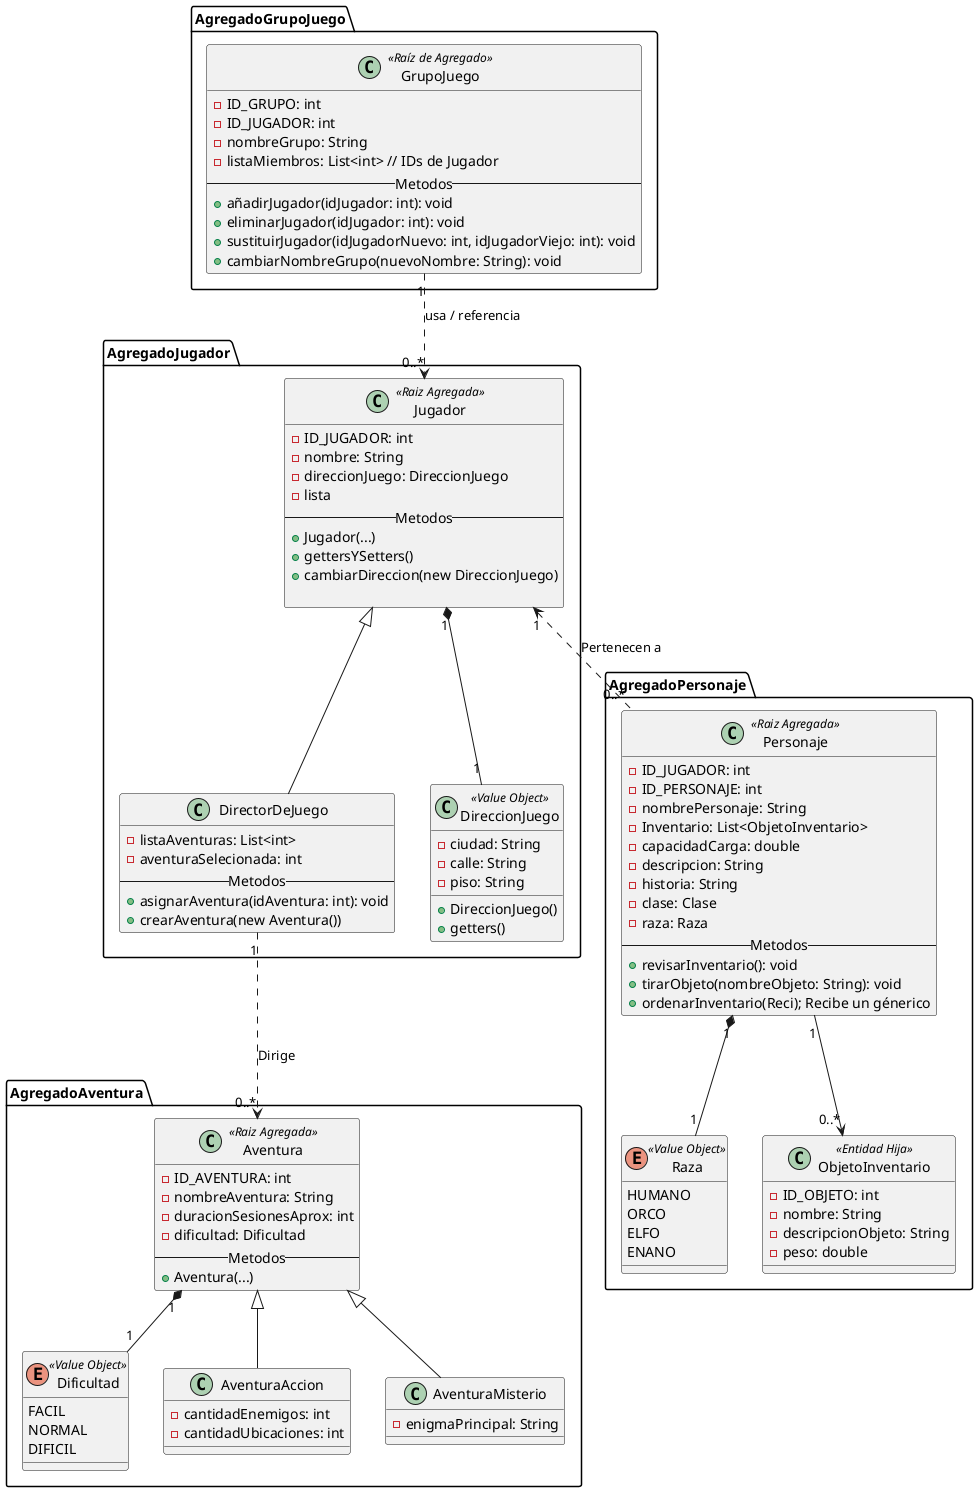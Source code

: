 @startuml
package AgregadoJugador{
    class Jugador <<Raiz Agregada>>{
        -ID_JUGADOR: int
        -nombre: String
        -direccionJuego: DireccionJuego
        -lista
        --Metodos--
        +Jugador(...)
        +gettersYSetters()
        +cambiarDireccion(new DireccionJuego)

    }

    class DirectorDeJuego extends Jugador{
        -listaAventuras: List<int>
        -aventuraSelecionada: int
        --Metodos--
         +asignarAventura(idAventura: int): void
         +crearAventura(new Aventura())
    }

    class DireccionJuego<<Value Object>>{
        -ciudad: String
        -calle: String
        -piso: String

        +DireccionJuego()
        +getters()
    }

    Jugador "1" *-- "1" DireccionJuego

}


package AgregadoPersonaje{
    enum Raza <<Value Object>>{
        HUMANO
        ORCO
        ELFO
        ENANO
    }

    class Personaje<<Raiz Agregada>>{
        -ID_JUGADOR: int
        -ID_PERSONAJE: int
        -nombrePersonaje: String
        -Inventario: List<ObjetoInventario>
        -capacidadCarga: double
        -descripcion: String
        -historia: String
        -clase: Clase
        -raza: Raza
        --Metodos--
        +revisarInventario(): void
        +tirarObjeto(nombreObjeto: String): void
        +ordenarInventario(Reci); Recibe un génerico
        }

    class ObjetoInventario<<Entidad Hija>>{
        -ID_OBJETO: int
        -nombre: String
        -descripcionObjeto: String
        -peso: double
    }

    Personaje "1" --> "0..*" ObjetoInventario
    Personaje "1" *-- "1" Raza
    Jugador "1" <.. "0..*" Personaje: Pertenecen a
}

package AgregadoGrupoJuego{
    class GrupoJuego <<Raíz de Agregado>> {
        -ID_GRUPO: int
        -ID_JUGADOR: int
        -nombreGrupo: String
        -listaMiembros: List<int> // IDs de Jugador
        --Metodos--
        +añadirJugador(idJugador: int): void
        +eliminarJugador(idJugador: int): void
        +sustituirJugador(idJugadorNuevo: int, idJugadorViejo: int): void
        +cambiarNombreGrupo(nuevoNombre: String): void
    }
}

' La relación es de referencia de IDs
GrupoJuego "1" ..> "0..*" Jugador : usa / referencia


package AgregadoAventura{
    enum Dificultad<<Value Object>>{
        FACIL
        NORMAL
        DIFICIL
    }
    class Aventura<<Raiz Agregada>>{
        -ID_AVENTURA: int
        -nombreAventura: String
        -duracionSesionesAprox: int
        -dificultad: Dificultad
        --Metodos--
        +Aventura(...)
    }

    class AventuraAccion extends Aventura{
        -cantidadEnemigos: int
        -cantidadUbicaciones: int
    }

    class AventuraMisterio extends Aventura{
            -enigmaPrincipal: String
    }

    DirectorDeJuego "1" ..> "0..*" Aventura: Dirige
    Aventura "1" *-- "1" Dificultad
}
@enduml